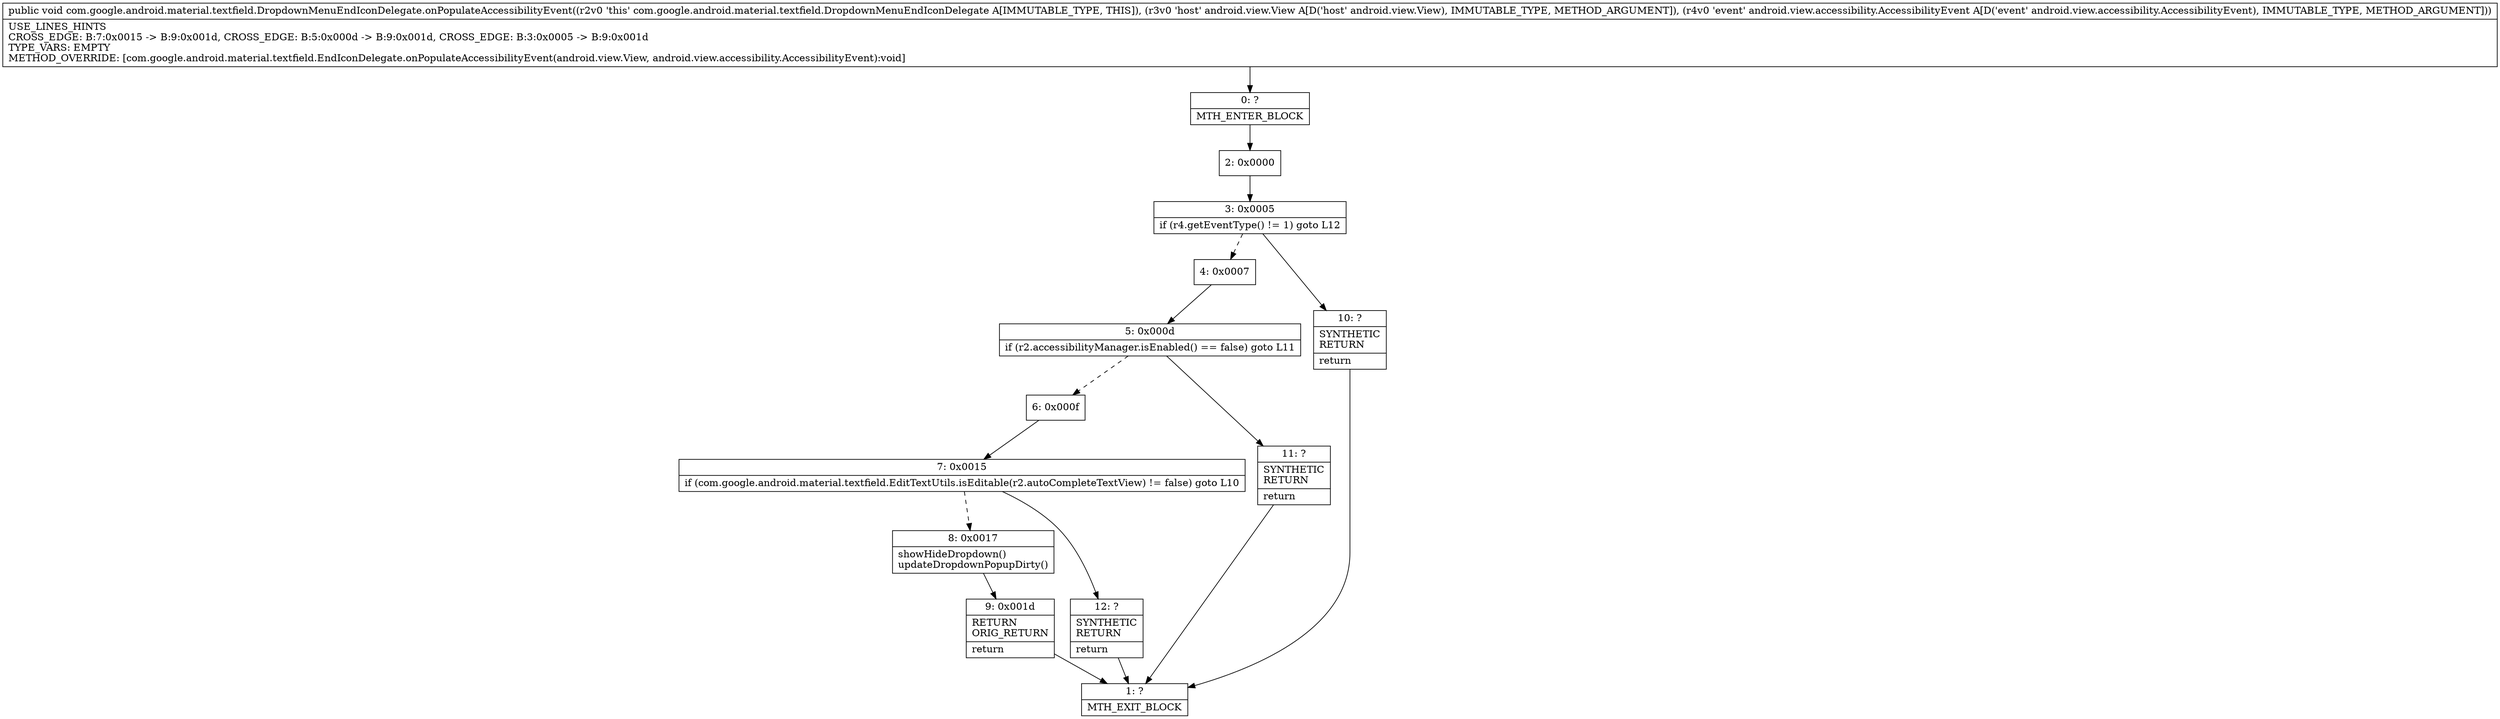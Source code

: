 digraph "CFG forcom.google.android.material.textfield.DropdownMenuEndIconDelegate.onPopulateAccessibilityEvent(Landroid\/view\/View;Landroid\/view\/accessibility\/AccessibilityEvent;)V" {
Node_0 [shape=record,label="{0\:\ ?|MTH_ENTER_BLOCK\l}"];
Node_2 [shape=record,label="{2\:\ 0x0000}"];
Node_3 [shape=record,label="{3\:\ 0x0005|if (r4.getEventType() != 1) goto L12\l}"];
Node_4 [shape=record,label="{4\:\ 0x0007}"];
Node_5 [shape=record,label="{5\:\ 0x000d|if (r2.accessibilityManager.isEnabled() == false) goto L11\l}"];
Node_6 [shape=record,label="{6\:\ 0x000f}"];
Node_7 [shape=record,label="{7\:\ 0x0015|if (com.google.android.material.textfield.EditTextUtils.isEditable(r2.autoCompleteTextView) != false) goto L10\l}"];
Node_8 [shape=record,label="{8\:\ 0x0017|showHideDropdown()\lupdateDropdownPopupDirty()\l}"];
Node_9 [shape=record,label="{9\:\ 0x001d|RETURN\lORIG_RETURN\l|return\l}"];
Node_1 [shape=record,label="{1\:\ ?|MTH_EXIT_BLOCK\l}"];
Node_12 [shape=record,label="{12\:\ ?|SYNTHETIC\lRETURN\l|return\l}"];
Node_11 [shape=record,label="{11\:\ ?|SYNTHETIC\lRETURN\l|return\l}"];
Node_10 [shape=record,label="{10\:\ ?|SYNTHETIC\lRETURN\l|return\l}"];
MethodNode[shape=record,label="{public void com.google.android.material.textfield.DropdownMenuEndIconDelegate.onPopulateAccessibilityEvent((r2v0 'this' com.google.android.material.textfield.DropdownMenuEndIconDelegate A[IMMUTABLE_TYPE, THIS]), (r3v0 'host' android.view.View A[D('host' android.view.View), IMMUTABLE_TYPE, METHOD_ARGUMENT]), (r4v0 'event' android.view.accessibility.AccessibilityEvent A[D('event' android.view.accessibility.AccessibilityEvent), IMMUTABLE_TYPE, METHOD_ARGUMENT]))  | USE_LINES_HINTS\lCROSS_EDGE: B:7:0x0015 \-\> B:9:0x001d, CROSS_EDGE: B:5:0x000d \-\> B:9:0x001d, CROSS_EDGE: B:3:0x0005 \-\> B:9:0x001d\lTYPE_VARS: EMPTY\lMETHOD_OVERRIDE: [com.google.android.material.textfield.EndIconDelegate.onPopulateAccessibilityEvent(android.view.View, android.view.accessibility.AccessibilityEvent):void]\l}"];
MethodNode -> Node_0;Node_0 -> Node_2;
Node_2 -> Node_3;
Node_3 -> Node_4[style=dashed];
Node_3 -> Node_10;
Node_4 -> Node_5;
Node_5 -> Node_6[style=dashed];
Node_5 -> Node_11;
Node_6 -> Node_7;
Node_7 -> Node_8[style=dashed];
Node_7 -> Node_12;
Node_8 -> Node_9;
Node_9 -> Node_1;
Node_12 -> Node_1;
Node_11 -> Node_1;
Node_10 -> Node_1;
}

